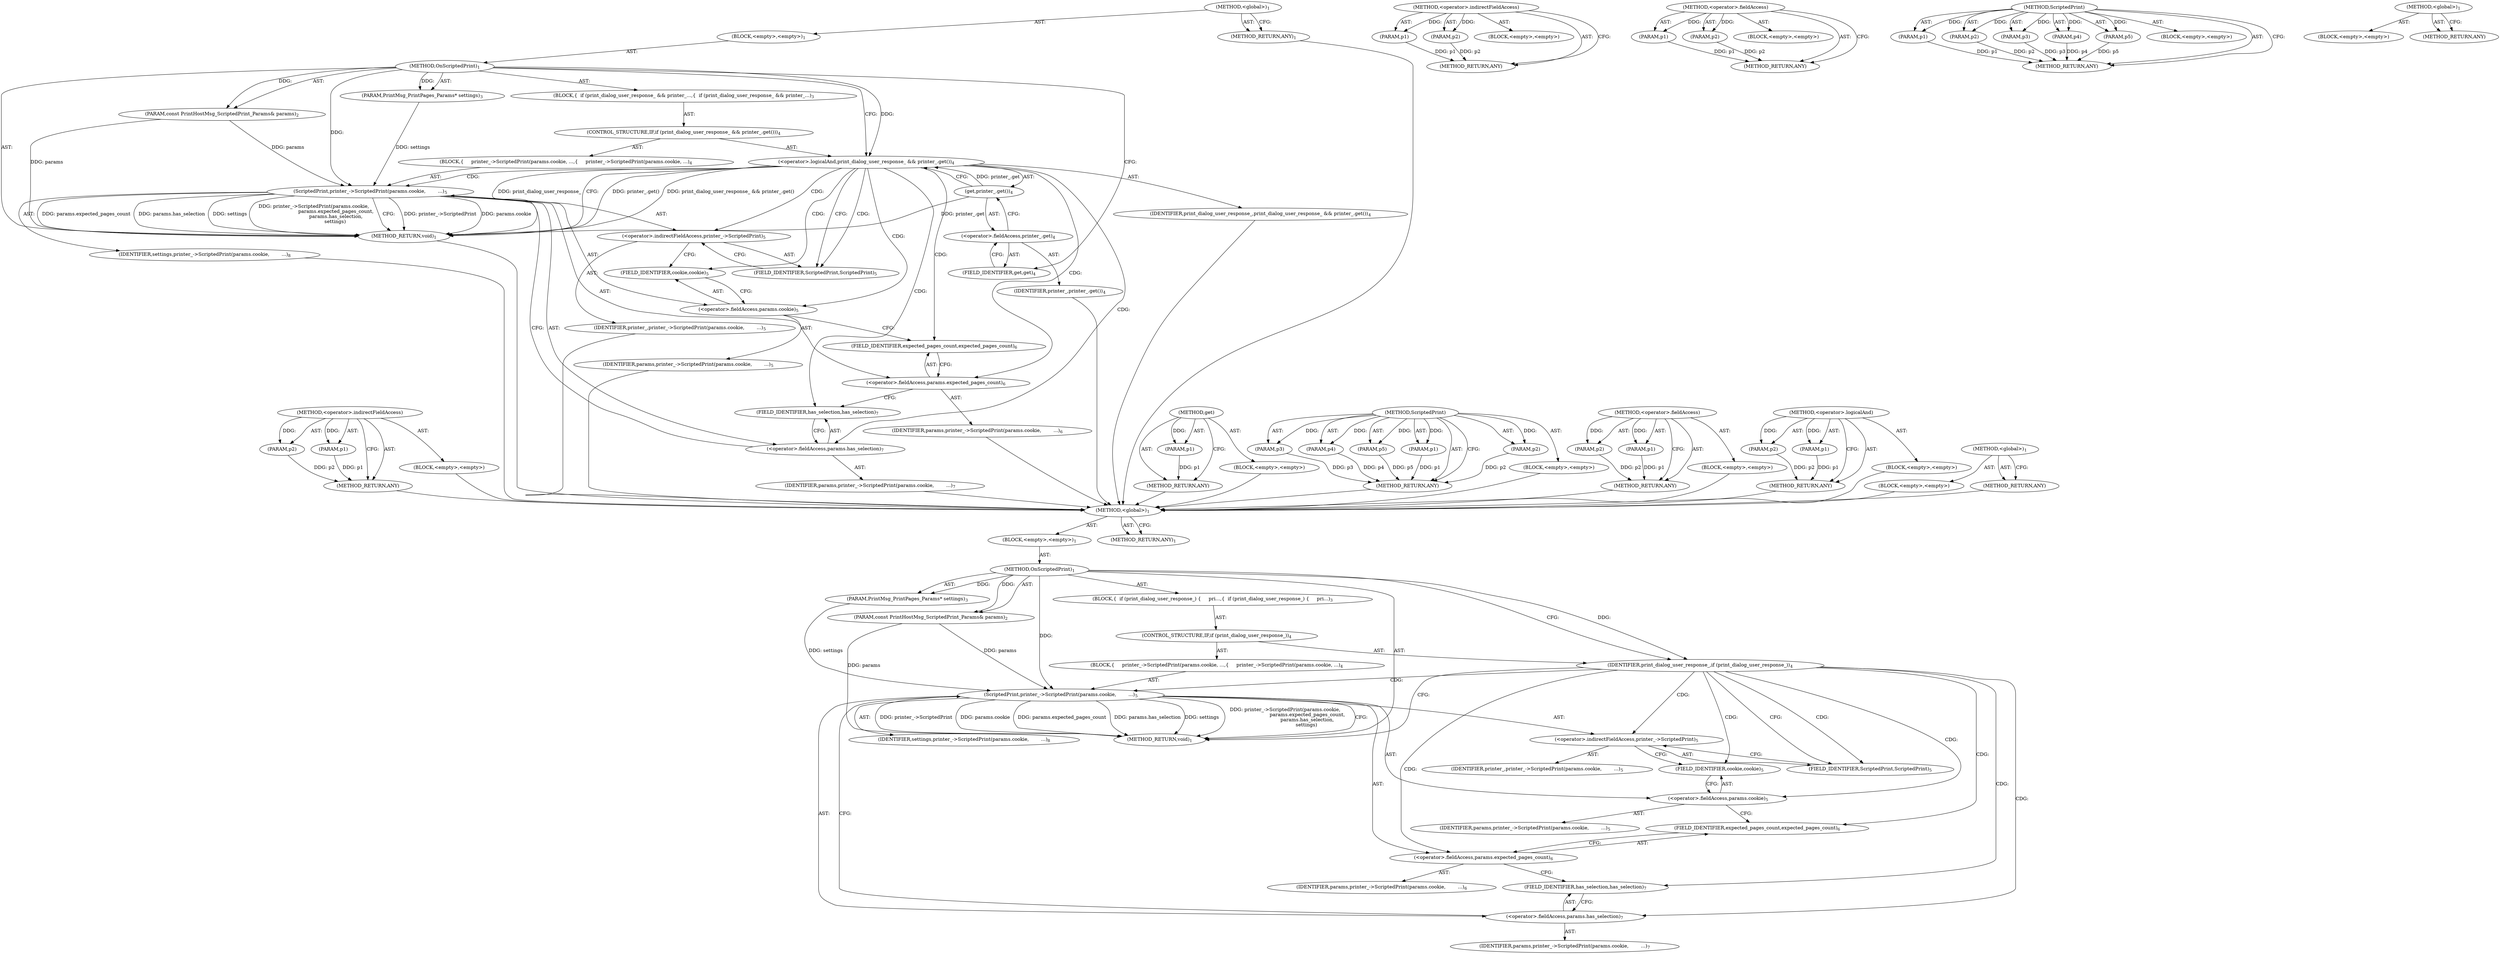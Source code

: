 digraph "&lt;global&gt;" {
vulnerable_75 [label=<(METHOD,&lt;operator&gt;.indirectFieldAccess)>];
vulnerable_76 [label=<(PARAM,p1)>];
vulnerable_77 [label=<(PARAM,p2)>];
vulnerable_78 [label=<(BLOCK,&lt;empty&gt;,&lt;empty&gt;)>];
vulnerable_79 [label=<(METHOD_RETURN,ANY)>];
vulnerable_6 [label=<(METHOD,&lt;global&gt;)<SUB>1</SUB>>];
vulnerable_7 [label=<(BLOCK,&lt;empty&gt;,&lt;empty&gt;)<SUB>1</SUB>>];
vulnerable_8 [label=<(METHOD,OnScriptedPrint)<SUB>1</SUB>>];
vulnerable_9 [label=<(PARAM,const PrintHostMsg_ScriptedPrint_Params&amp; params)<SUB>2</SUB>>];
vulnerable_10 [label=<(PARAM,PrintMsg_PrintPages_Params* settings)<SUB>3</SUB>>];
vulnerable_11 [label=<(BLOCK,{
  if (print_dialog_user_response_ &amp;&amp; printer_...,{
  if (print_dialog_user_response_ &amp;&amp; printer_...)<SUB>3</SUB>>];
vulnerable_12 [label=<(CONTROL_STRUCTURE,IF,if (print_dialog_user_response_ &amp;&amp; printer_.get()))<SUB>4</SUB>>];
vulnerable_13 [label=<(&lt;operator&gt;.logicalAnd,print_dialog_user_response_ &amp;&amp; printer_.get())<SUB>4</SUB>>];
vulnerable_14 [label=<(IDENTIFIER,print_dialog_user_response_,print_dialog_user_response_ &amp;&amp; printer_.get())<SUB>4</SUB>>];
vulnerable_15 [label=<(get,printer_.get())<SUB>4</SUB>>];
vulnerable_16 [label=<(&lt;operator&gt;.fieldAccess,printer_.get)<SUB>4</SUB>>];
vulnerable_17 [label=<(IDENTIFIER,printer_,printer_.get())<SUB>4</SUB>>];
vulnerable_18 [label=<(FIELD_IDENTIFIER,get,get)<SUB>4</SUB>>];
vulnerable_19 [label=<(BLOCK,{
     printer_-&gt;ScriptedPrint(params.cookie,
 ...,{
     printer_-&gt;ScriptedPrint(params.cookie,
 ...)<SUB>4</SUB>>];
vulnerable_20 [label=<(ScriptedPrint,printer_-&gt;ScriptedPrint(params.cookie,
        ...)<SUB>5</SUB>>];
vulnerable_21 [label=<(&lt;operator&gt;.indirectFieldAccess,printer_-&gt;ScriptedPrint)<SUB>5</SUB>>];
vulnerable_22 [label=<(IDENTIFIER,printer_,printer_-&gt;ScriptedPrint(params.cookie,
        ...)<SUB>5</SUB>>];
vulnerable_23 [label=<(FIELD_IDENTIFIER,ScriptedPrint,ScriptedPrint)<SUB>5</SUB>>];
vulnerable_24 [label=<(&lt;operator&gt;.fieldAccess,params.cookie)<SUB>5</SUB>>];
vulnerable_25 [label=<(IDENTIFIER,params,printer_-&gt;ScriptedPrint(params.cookie,
        ...)<SUB>5</SUB>>];
vulnerable_26 [label=<(FIELD_IDENTIFIER,cookie,cookie)<SUB>5</SUB>>];
vulnerable_27 [label=<(&lt;operator&gt;.fieldAccess,params.expected_pages_count)<SUB>6</SUB>>];
vulnerable_28 [label=<(IDENTIFIER,params,printer_-&gt;ScriptedPrint(params.cookie,
        ...)<SUB>6</SUB>>];
vulnerable_29 [label=<(FIELD_IDENTIFIER,expected_pages_count,expected_pages_count)<SUB>6</SUB>>];
vulnerable_30 [label=<(&lt;operator&gt;.fieldAccess,params.has_selection)<SUB>7</SUB>>];
vulnerable_31 [label=<(IDENTIFIER,params,printer_-&gt;ScriptedPrint(params.cookie,
        ...)<SUB>7</SUB>>];
vulnerable_32 [label=<(FIELD_IDENTIFIER,has_selection,has_selection)<SUB>7</SUB>>];
vulnerable_33 [label=<(IDENTIFIER,settings,printer_-&gt;ScriptedPrint(params.cookie,
        ...)<SUB>8</SUB>>];
vulnerable_34 [label=<(METHOD_RETURN,void)<SUB>1</SUB>>];
vulnerable_36 [label=<(METHOD_RETURN,ANY)<SUB>1</SUB>>];
vulnerable_58 [label=<(METHOD,get)>];
vulnerable_59 [label=<(PARAM,p1)>];
vulnerable_60 [label=<(BLOCK,&lt;empty&gt;,&lt;empty&gt;)>];
vulnerable_61 [label=<(METHOD_RETURN,ANY)>];
vulnerable_67 [label=<(METHOD,ScriptedPrint)>];
vulnerable_68 [label=<(PARAM,p1)>];
vulnerable_69 [label=<(PARAM,p2)>];
vulnerable_70 [label=<(PARAM,p3)>];
vulnerable_71 [label=<(PARAM,p4)>];
vulnerable_72 [label=<(PARAM,p5)>];
vulnerable_73 [label=<(BLOCK,&lt;empty&gt;,&lt;empty&gt;)>];
vulnerable_74 [label=<(METHOD_RETURN,ANY)>];
vulnerable_62 [label=<(METHOD,&lt;operator&gt;.fieldAccess)>];
vulnerable_63 [label=<(PARAM,p1)>];
vulnerable_64 [label=<(PARAM,p2)>];
vulnerable_65 [label=<(BLOCK,&lt;empty&gt;,&lt;empty&gt;)>];
vulnerable_66 [label=<(METHOD_RETURN,ANY)>];
vulnerable_53 [label=<(METHOD,&lt;operator&gt;.logicalAnd)>];
vulnerable_54 [label=<(PARAM,p1)>];
vulnerable_55 [label=<(PARAM,p2)>];
vulnerable_56 [label=<(BLOCK,&lt;empty&gt;,&lt;empty&gt;)>];
vulnerable_57 [label=<(METHOD_RETURN,ANY)>];
vulnerable_47 [label=<(METHOD,&lt;global&gt;)<SUB>1</SUB>>];
vulnerable_48 [label=<(BLOCK,&lt;empty&gt;,&lt;empty&gt;)>];
vulnerable_49 [label=<(METHOD_RETURN,ANY)>];
fixed_6 [label=<(METHOD,&lt;global&gt;)<SUB>1</SUB>>];
fixed_7 [label=<(BLOCK,&lt;empty&gt;,&lt;empty&gt;)<SUB>1</SUB>>];
fixed_8 [label=<(METHOD,OnScriptedPrint)<SUB>1</SUB>>];
fixed_9 [label=<(PARAM,const PrintHostMsg_ScriptedPrint_Params&amp; params)<SUB>2</SUB>>];
fixed_10 [label=<(PARAM,PrintMsg_PrintPages_Params* settings)<SUB>3</SUB>>];
fixed_11 [label=<(BLOCK,{
  if (print_dialog_user_response_) {
     pri...,{
  if (print_dialog_user_response_) {
     pri...)<SUB>3</SUB>>];
fixed_12 [label=<(CONTROL_STRUCTURE,IF,if (print_dialog_user_response_))<SUB>4</SUB>>];
fixed_13 [label=<(IDENTIFIER,print_dialog_user_response_,if (print_dialog_user_response_))<SUB>4</SUB>>];
fixed_14 [label=<(BLOCK,{
     printer_-&gt;ScriptedPrint(params.cookie,
 ...,{
     printer_-&gt;ScriptedPrint(params.cookie,
 ...)<SUB>4</SUB>>];
fixed_15 [label=<(ScriptedPrint,printer_-&gt;ScriptedPrint(params.cookie,
        ...)<SUB>5</SUB>>];
fixed_16 [label=<(&lt;operator&gt;.indirectFieldAccess,printer_-&gt;ScriptedPrint)<SUB>5</SUB>>];
fixed_17 [label=<(IDENTIFIER,printer_,printer_-&gt;ScriptedPrint(params.cookie,
        ...)<SUB>5</SUB>>];
fixed_18 [label=<(FIELD_IDENTIFIER,ScriptedPrint,ScriptedPrint)<SUB>5</SUB>>];
fixed_19 [label=<(&lt;operator&gt;.fieldAccess,params.cookie)<SUB>5</SUB>>];
fixed_20 [label=<(IDENTIFIER,params,printer_-&gt;ScriptedPrint(params.cookie,
        ...)<SUB>5</SUB>>];
fixed_21 [label=<(FIELD_IDENTIFIER,cookie,cookie)<SUB>5</SUB>>];
fixed_22 [label=<(&lt;operator&gt;.fieldAccess,params.expected_pages_count)<SUB>6</SUB>>];
fixed_23 [label=<(IDENTIFIER,params,printer_-&gt;ScriptedPrint(params.cookie,
        ...)<SUB>6</SUB>>];
fixed_24 [label=<(FIELD_IDENTIFIER,expected_pages_count,expected_pages_count)<SUB>6</SUB>>];
fixed_25 [label=<(&lt;operator&gt;.fieldAccess,params.has_selection)<SUB>7</SUB>>];
fixed_26 [label=<(IDENTIFIER,params,printer_-&gt;ScriptedPrint(params.cookie,
        ...)<SUB>7</SUB>>];
fixed_27 [label=<(FIELD_IDENTIFIER,has_selection,has_selection)<SUB>7</SUB>>];
fixed_28 [label=<(IDENTIFIER,settings,printer_-&gt;ScriptedPrint(params.cookie,
        ...)<SUB>8</SUB>>];
fixed_29 [label=<(METHOD_RETURN,void)<SUB>1</SUB>>];
fixed_31 [label=<(METHOD_RETURN,ANY)<SUB>1</SUB>>];
fixed_56 [label=<(METHOD,&lt;operator&gt;.indirectFieldAccess)>];
fixed_57 [label=<(PARAM,p1)>];
fixed_58 [label=<(PARAM,p2)>];
fixed_59 [label=<(BLOCK,&lt;empty&gt;,&lt;empty&gt;)>];
fixed_60 [label=<(METHOD_RETURN,ANY)>];
fixed_61 [label=<(METHOD,&lt;operator&gt;.fieldAccess)>];
fixed_62 [label=<(PARAM,p1)>];
fixed_63 [label=<(PARAM,p2)>];
fixed_64 [label=<(BLOCK,&lt;empty&gt;,&lt;empty&gt;)>];
fixed_65 [label=<(METHOD_RETURN,ANY)>];
fixed_48 [label=<(METHOD,ScriptedPrint)>];
fixed_49 [label=<(PARAM,p1)>];
fixed_50 [label=<(PARAM,p2)>];
fixed_51 [label=<(PARAM,p3)>];
fixed_52 [label=<(PARAM,p4)>];
fixed_53 [label=<(PARAM,p5)>];
fixed_54 [label=<(BLOCK,&lt;empty&gt;,&lt;empty&gt;)>];
fixed_55 [label=<(METHOD_RETURN,ANY)>];
fixed_42 [label=<(METHOD,&lt;global&gt;)<SUB>1</SUB>>];
fixed_43 [label=<(BLOCK,&lt;empty&gt;,&lt;empty&gt;)>];
fixed_44 [label=<(METHOD_RETURN,ANY)>];
vulnerable_75 -> vulnerable_76  [key=0, label="AST: "];
vulnerable_75 -> vulnerable_76  [key=1, label="DDG: "];
vulnerable_75 -> vulnerable_78  [key=0, label="AST: "];
vulnerable_75 -> vulnerable_77  [key=0, label="AST: "];
vulnerable_75 -> vulnerable_77  [key=1, label="DDG: "];
vulnerable_75 -> vulnerable_79  [key=0, label="AST: "];
vulnerable_75 -> vulnerable_79  [key=1, label="CFG: "];
vulnerable_76 -> vulnerable_79  [key=0, label="DDG: p1"];
vulnerable_77 -> vulnerable_79  [key=0, label="DDG: p2"];
vulnerable_78 -> fixed_6  [key=0];
vulnerable_79 -> fixed_6  [key=0];
vulnerable_6 -> vulnerable_7  [key=0, label="AST: "];
vulnerable_6 -> vulnerable_36  [key=0, label="AST: "];
vulnerable_6 -> vulnerable_36  [key=1, label="CFG: "];
vulnerable_7 -> vulnerable_8  [key=0, label="AST: "];
vulnerable_8 -> vulnerable_9  [key=0, label="AST: "];
vulnerable_8 -> vulnerable_9  [key=1, label="DDG: "];
vulnerable_8 -> vulnerable_10  [key=0, label="AST: "];
vulnerable_8 -> vulnerable_10  [key=1, label="DDG: "];
vulnerable_8 -> vulnerable_11  [key=0, label="AST: "];
vulnerable_8 -> vulnerable_34  [key=0, label="AST: "];
vulnerable_8 -> vulnerable_13  [key=0, label="CFG: "];
vulnerable_8 -> vulnerable_13  [key=1, label="DDG: "];
vulnerable_8 -> vulnerable_18  [key=0, label="CFG: "];
vulnerable_8 -> vulnerable_20  [key=0, label="DDG: "];
vulnerable_9 -> vulnerable_34  [key=0, label="DDG: params"];
vulnerable_9 -> vulnerable_20  [key=0, label="DDG: params"];
vulnerable_10 -> vulnerable_20  [key=0, label="DDG: settings"];
vulnerable_11 -> vulnerable_12  [key=0, label="AST: "];
vulnerable_12 -> vulnerable_13  [key=0, label="AST: "];
vulnerable_12 -> vulnerable_19  [key=0, label="AST: "];
vulnerable_13 -> vulnerable_14  [key=0, label="AST: "];
vulnerable_13 -> vulnerable_15  [key=0, label="AST: "];
vulnerable_13 -> vulnerable_34  [key=0, label="CFG: "];
vulnerable_13 -> vulnerable_34  [key=1, label="DDG: printer_.get()"];
vulnerable_13 -> vulnerable_34  [key=2, label="DDG: print_dialog_user_response_ &amp;&amp; printer_.get()"];
vulnerable_13 -> vulnerable_34  [key=3, label="DDG: print_dialog_user_response_"];
vulnerable_13 -> vulnerable_23  [key=0, label="CFG: "];
vulnerable_13 -> vulnerable_23  [key=1, label="CDG: "];
vulnerable_13 -> vulnerable_24  [key=0, label="CDG: "];
vulnerable_13 -> vulnerable_30  [key=0, label="CDG: "];
vulnerable_13 -> vulnerable_29  [key=0, label="CDG: "];
vulnerable_13 -> vulnerable_21  [key=0, label="CDG: "];
vulnerable_13 -> vulnerable_32  [key=0, label="CDG: "];
vulnerable_13 -> vulnerable_26  [key=0, label="CDG: "];
vulnerable_13 -> vulnerable_20  [key=0, label="CDG: "];
vulnerable_13 -> vulnerable_27  [key=0, label="CDG: "];
vulnerable_14 -> fixed_6  [key=0];
vulnerable_15 -> vulnerable_16  [key=0, label="AST: "];
vulnerable_15 -> vulnerable_13  [key=0, label="CFG: "];
vulnerable_15 -> vulnerable_13  [key=1, label="DDG: printer_.get"];
vulnerable_15 -> vulnerable_34  [key=0, label="DDG: printer_.get"];
vulnerable_16 -> vulnerable_17  [key=0, label="AST: "];
vulnerable_16 -> vulnerable_18  [key=0, label="AST: "];
vulnerable_16 -> vulnerable_15  [key=0, label="CFG: "];
vulnerable_17 -> fixed_6  [key=0];
vulnerable_18 -> vulnerable_16  [key=0, label="CFG: "];
vulnerable_19 -> vulnerable_20  [key=0, label="AST: "];
vulnerable_20 -> vulnerable_21  [key=0, label="AST: "];
vulnerable_20 -> vulnerable_24  [key=0, label="AST: "];
vulnerable_20 -> vulnerable_27  [key=0, label="AST: "];
vulnerable_20 -> vulnerable_30  [key=0, label="AST: "];
vulnerable_20 -> vulnerable_33  [key=0, label="AST: "];
vulnerable_20 -> vulnerable_34  [key=0, label="CFG: "];
vulnerable_20 -> vulnerable_34  [key=1, label="DDG: printer_-&gt;ScriptedPrint"];
vulnerable_20 -> vulnerable_34  [key=2, label="DDG: params.cookie"];
vulnerable_20 -> vulnerable_34  [key=3, label="DDG: params.expected_pages_count"];
vulnerable_20 -> vulnerable_34  [key=4, label="DDG: params.has_selection"];
vulnerable_20 -> vulnerable_34  [key=5, label="DDG: settings"];
vulnerable_20 -> vulnerable_34  [key=6, label="DDG: printer_-&gt;ScriptedPrint(params.cookie,
                             params.expected_pages_count,
                             params.has_selection,
                            settings)"];
vulnerable_21 -> vulnerable_22  [key=0, label="AST: "];
vulnerable_21 -> vulnerable_23  [key=0, label="AST: "];
vulnerable_21 -> vulnerable_26  [key=0, label="CFG: "];
vulnerable_22 -> fixed_6  [key=0];
vulnerable_23 -> vulnerable_21  [key=0, label="CFG: "];
vulnerable_24 -> vulnerable_25  [key=0, label="AST: "];
vulnerable_24 -> vulnerable_26  [key=0, label="AST: "];
vulnerable_24 -> vulnerable_29  [key=0, label="CFG: "];
vulnerable_25 -> fixed_6  [key=0];
vulnerable_26 -> vulnerable_24  [key=0, label="CFG: "];
vulnerable_27 -> vulnerable_28  [key=0, label="AST: "];
vulnerable_27 -> vulnerable_29  [key=0, label="AST: "];
vulnerable_27 -> vulnerable_32  [key=0, label="CFG: "];
vulnerable_28 -> fixed_6  [key=0];
vulnerable_29 -> vulnerable_27  [key=0, label="CFG: "];
vulnerable_30 -> vulnerable_31  [key=0, label="AST: "];
vulnerable_30 -> vulnerable_32  [key=0, label="AST: "];
vulnerable_30 -> vulnerable_20  [key=0, label="CFG: "];
vulnerable_31 -> fixed_6  [key=0];
vulnerable_32 -> vulnerable_30  [key=0, label="CFG: "];
vulnerable_33 -> fixed_6  [key=0];
vulnerable_34 -> fixed_6  [key=0];
vulnerable_36 -> fixed_6  [key=0];
vulnerable_58 -> vulnerable_59  [key=0, label="AST: "];
vulnerable_58 -> vulnerable_59  [key=1, label="DDG: "];
vulnerable_58 -> vulnerable_60  [key=0, label="AST: "];
vulnerable_58 -> vulnerable_61  [key=0, label="AST: "];
vulnerable_58 -> vulnerable_61  [key=1, label="CFG: "];
vulnerable_59 -> vulnerable_61  [key=0, label="DDG: p1"];
vulnerable_60 -> fixed_6  [key=0];
vulnerable_61 -> fixed_6  [key=0];
vulnerable_67 -> vulnerable_68  [key=0, label="AST: "];
vulnerable_67 -> vulnerable_68  [key=1, label="DDG: "];
vulnerable_67 -> vulnerable_73  [key=0, label="AST: "];
vulnerable_67 -> vulnerable_69  [key=0, label="AST: "];
vulnerable_67 -> vulnerable_69  [key=1, label="DDG: "];
vulnerable_67 -> vulnerable_74  [key=0, label="AST: "];
vulnerable_67 -> vulnerable_74  [key=1, label="CFG: "];
vulnerable_67 -> vulnerable_70  [key=0, label="AST: "];
vulnerable_67 -> vulnerable_70  [key=1, label="DDG: "];
vulnerable_67 -> vulnerable_71  [key=0, label="AST: "];
vulnerable_67 -> vulnerable_71  [key=1, label="DDG: "];
vulnerable_67 -> vulnerable_72  [key=0, label="AST: "];
vulnerable_67 -> vulnerable_72  [key=1, label="DDG: "];
vulnerable_68 -> vulnerable_74  [key=0, label="DDG: p1"];
vulnerable_69 -> vulnerable_74  [key=0, label="DDG: p2"];
vulnerable_70 -> vulnerable_74  [key=0, label="DDG: p3"];
vulnerable_71 -> vulnerable_74  [key=0, label="DDG: p4"];
vulnerable_72 -> vulnerable_74  [key=0, label="DDG: p5"];
vulnerable_73 -> fixed_6  [key=0];
vulnerable_74 -> fixed_6  [key=0];
vulnerable_62 -> vulnerable_63  [key=0, label="AST: "];
vulnerable_62 -> vulnerable_63  [key=1, label="DDG: "];
vulnerable_62 -> vulnerable_65  [key=0, label="AST: "];
vulnerable_62 -> vulnerable_64  [key=0, label="AST: "];
vulnerable_62 -> vulnerable_64  [key=1, label="DDG: "];
vulnerable_62 -> vulnerable_66  [key=0, label="AST: "];
vulnerable_62 -> vulnerable_66  [key=1, label="CFG: "];
vulnerable_63 -> vulnerable_66  [key=0, label="DDG: p1"];
vulnerable_64 -> vulnerable_66  [key=0, label="DDG: p2"];
vulnerable_65 -> fixed_6  [key=0];
vulnerable_66 -> fixed_6  [key=0];
vulnerable_53 -> vulnerable_54  [key=0, label="AST: "];
vulnerable_53 -> vulnerable_54  [key=1, label="DDG: "];
vulnerable_53 -> vulnerable_56  [key=0, label="AST: "];
vulnerable_53 -> vulnerable_55  [key=0, label="AST: "];
vulnerable_53 -> vulnerable_55  [key=1, label="DDG: "];
vulnerable_53 -> vulnerable_57  [key=0, label="AST: "];
vulnerable_53 -> vulnerable_57  [key=1, label="CFG: "];
vulnerable_54 -> vulnerable_57  [key=0, label="DDG: p1"];
vulnerable_55 -> vulnerable_57  [key=0, label="DDG: p2"];
vulnerable_56 -> fixed_6  [key=0];
vulnerable_57 -> fixed_6  [key=0];
vulnerable_47 -> vulnerable_48  [key=0, label="AST: "];
vulnerable_47 -> vulnerable_49  [key=0, label="AST: "];
vulnerable_47 -> vulnerable_49  [key=1, label="CFG: "];
vulnerable_48 -> fixed_6  [key=0];
vulnerable_49 -> fixed_6  [key=0];
fixed_6 -> fixed_7  [key=0, label="AST: "];
fixed_6 -> fixed_31  [key=0, label="AST: "];
fixed_6 -> fixed_31  [key=1, label="CFG: "];
fixed_7 -> fixed_8  [key=0, label="AST: "];
fixed_8 -> fixed_9  [key=0, label="AST: "];
fixed_8 -> fixed_9  [key=1, label="DDG: "];
fixed_8 -> fixed_10  [key=0, label="AST: "];
fixed_8 -> fixed_10  [key=1, label="DDG: "];
fixed_8 -> fixed_11  [key=0, label="AST: "];
fixed_8 -> fixed_29  [key=0, label="AST: "];
fixed_8 -> fixed_13  [key=0, label="CFG: "];
fixed_8 -> fixed_13  [key=1, label="DDG: "];
fixed_8 -> fixed_15  [key=0, label="DDG: "];
fixed_9 -> fixed_29  [key=0, label="DDG: params"];
fixed_9 -> fixed_15  [key=0, label="DDG: params"];
fixed_10 -> fixed_15  [key=0, label="DDG: settings"];
fixed_11 -> fixed_12  [key=0, label="AST: "];
fixed_12 -> fixed_13  [key=0, label="AST: "];
fixed_12 -> fixed_14  [key=0, label="AST: "];
fixed_13 -> fixed_29  [key=0, label="CFG: "];
fixed_13 -> fixed_18  [key=0, label="CFG: "];
fixed_13 -> fixed_18  [key=1, label="CDG: "];
fixed_13 -> fixed_24  [key=0, label="CDG: "];
fixed_13 -> fixed_16  [key=0, label="CDG: "];
fixed_13 -> fixed_15  [key=0, label="CDG: "];
fixed_13 -> fixed_21  [key=0, label="CDG: "];
fixed_13 -> fixed_19  [key=0, label="CDG: "];
fixed_13 -> fixed_25  [key=0, label="CDG: "];
fixed_13 -> fixed_22  [key=0, label="CDG: "];
fixed_13 -> fixed_27  [key=0, label="CDG: "];
fixed_14 -> fixed_15  [key=0, label="AST: "];
fixed_15 -> fixed_16  [key=0, label="AST: "];
fixed_15 -> fixed_19  [key=0, label="AST: "];
fixed_15 -> fixed_22  [key=0, label="AST: "];
fixed_15 -> fixed_25  [key=0, label="AST: "];
fixed_15 -> fixed_28  [key=0, label="AST: "];
fixed_15 -> fixed_29  [key=0, label="CFG: "];
fixed_15 -> fixed_29  [key=1, label="DDG: printer_-&gt;ScriptedPrint"];
fixed_15 -> fixed_29  [key=2, label="DDG: params.cookie"];
fixed_15 -> fixed_29  [key=3, label="DDG: params.expected_pages_count"];
fixed_15 -> fixed_29  [key=4, label="DDG: params.has_selection"];
fixed_15 -> fixed_29  [key=5, label="DDG: settings"];
fixed_15 -> fixed_29  [key=6, label="DDG: printer_-&gt;ScriptedPrint(params.cookie,
                             params.expected_pages_count,
                             params.has_selection,
                            settings)"];
fixed_16 -> fixed_17  [key=0, label="AST: "];
fixed_16 -> fixed_18  [key=0, label="AST: "];
fixed_16 -> fixed_21  [key=0, label="CFG: "];
fixed_18 -> fixed_16  [key=0, label="CFG: "];
fixed_19 -> fixed_20  [key=0, label="AST: "];
fixed_19 -> fixed_21  [key=0, label="AST: "];
fixed_19 -> fixed_24  [key=0, label="CFG: "];
fixed_21 -> fixed_19  [key=0, label="CFG: "];
fixed_22 -> fixed_23  [key=0, label="AST: "];
fixed_22 -> fixed_24  [key=0, label="AST: "];
fixed_22 -> fixed_27  [key=0, label="CFG: "];
fixed_24 -> fixed_22  [key=0, label="CFG: "];
fixed_25 -> fixed_26  [key=0, label="AST: "];
fixed_25 -> fixed_27  [key=0, label="AST: "];
fixed_25 -> fixed_15  [key=0, label="CFG: "];
fixed_27 -> fixed_25  [key=0, label="CFG: "];
fixed_56 -> fixed_57  [key=0, label="AST: "];
fixed_56 -> fixed_57  [key=1, label="DDG: "];
fixed_56 -> fixed_59  [key=0, label="AST: "];
fixed_56 -> fixed_58  [key=0, label="AST: "];
fixed_56 -> fixed_58  [key=1, label="DDG: "];
fixed_56 -> fixed_60  [key=0, label="AST: "];
fixed_56 -> fixed_60  [key=1, label="CFG: "];
fixed_57 -> fixed_60  [key=0, label="DDG: p1"];
fixed_58 -> fixed_60  [key=0, label="DDG: p2"];
fixed_61 -> fixed_62  [key=0, label="AST: "];
fixed_61 -> fixed_62  [key=1, label="DDG: "];
fixed_61 -> fixed_64  [key=0, label="AST: "];
fixed_61 -> fixed_63  [key=0, label="AST: "];
fixed_61 -> fixed_63  [key=1, label="DDG: "];
fixed_61 -> fixed_65  [key=0, label="AST: "];
fixed_61 -> fixed_65  [key=1, label="CFG: "];
fixed_62 -> fixed_65  [key=0, label="DDG: p1"];
fixed_63 -> fixed_65  [key=0, label="DDG: p2"];
fixed_48 -> fixed_49  [key=0, label="AST: "];
fixed_48 -> fixed_49  [key=1, label="DDG: "];
fixed_48 -> fixed_54  [key=0, label="AST: "];
fixed_48 -> fixed_50  [key=0, label="AST: "];
fixed_48 -> fixed_50  [key=1, label="DDG: "];
fixed_48 -> fixed_55  [key=0, label="AST: "];
fixed_48 -> fixed_55  [key=1, label="CFG: "];
fixed_48 -> fixed_51  [key=0, label="AST: "];
fixed_48 -> fixed_51  [key=1, label="DDG: "];
fixed_48 -> fixed_52  [key=0, label="AST: "];
fixed_48 -> fixed_52  [key=1, label="DDG: "];
fixed_48 -> fixed_53  [key=0, label="AST: "];
fixed_48 -> fixed_53  [key=1, label="DDG: "];
fixed_49 -> fixed_55  [key=0, label="DDG: p1"];
fixed_50 -> fixed_55  [key=0, label="DDG: p2"];
fixed_51 -> fixed_55  [key=0, label="DDG: p3"];
fixed_52 -> fixed_55  [key=0, label="DDG: p4"];
fixed_53 -> fixed_55  [key=0, label="DDG: p5"];
fixed_42 -> fixed_43  [key=0, label="AST: "];
fixed_42 -> fixed_44  [key=0, label="AST: "];
fixed_42 -> fixed_44  [key=1, label="CFG: "];
}
